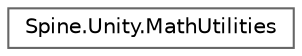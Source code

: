 digraph "类继承关系图"
{
 // LATEX_PDF_SIZE
  bgcolor="transparent";
  edge [fontname=Helvetica,fontsize=10,labelfontname=Helvetica,labelfontsize=10];
  node [fontname=Helvetica,fontsize=10,shape=box,height=0.2,width=0.4];
  rankdir="LR";
  Node0 [id="Node000000",label="Spine.Unity.MathUtilities",height=0.2,width=0.4,color="grey40", fillcolor="white", style="filled",URL="$class_spine_1_1_unity_1_1_math_utilities.html",tooltip=" "];
}
